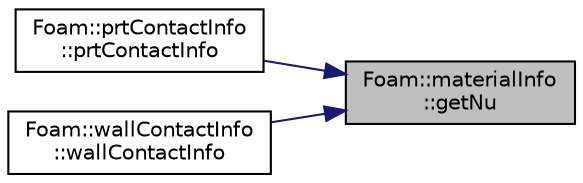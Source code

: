 digraph "Foam::materialInfo::getNu"
{
 // LATEX_PDF_SIZE
  edge [fontname="Helvetica",fontsize="10",labelfontname="Helvetica",labelfontsize="10"];
  node [fontname="Helvetica",fontsize="10",shape=record];
  rankdir="RL";
  Node1 [label="Foam::materialInfo\l::getNu",height=0.2,width=0.4,color="black", fillcolor="grey75", style="filled", fontcolor="black",tooltip=" "];
  Node1 -> Node2 [dir="back",color="midnightblue",fontsize="10",style="solid",fontname="Helvetica"];
  Node2 [label="Foam::prtContactInfo\l::prtContactInfo",height=0.2,width=0.4,color="black", fillcolor="white", style="filled",URL="$classFoam_1_1prtContactInfo.html#ac84ee4ad6e933a79ef8597011bee665e",tooltip=" "];
  Node1 -> Node3 [dir="back",color="midnightblue",fontsize="10",style="solid",fontname="Helvetica"];
  Node3 [label="Foam::wallContactInfo\l::wallContactInfo",height=0.2,width=0.4,color="black", fillcolor="white", style="filled",URL="$classFoam_1_1wallContactInfo.html#a9d3f203a7e1c4f141f43b34e7e4f3c96",tooltip=" "];
}
